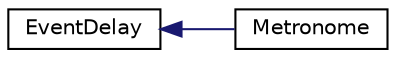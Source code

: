 digraph "Graphical Class Hierarchy"
{
  edge [fontname="Helvetica",fontsize="10",labelfontname="Helvetica",labelfontsize="10"];
  node [fontname="Helvetica",fontsize="10",shape=record];
  rankdir="LR";
  Node1 [label="EventDelay",height=0.2,width=0.4,color="black", fillcolor="white", style="filled",URL="$class_event_delay.html",tooltip="A non-blocking replacement for Arduino&#39;s delay() function (which is disabled by Mozzi). "];
  Node1 -> Node2 [dir="back",color="midnightblue",fontsize="10",style="solid",fontname="Helvetica"];
  Node2 [label="Metronome",height=0.2,width=0.4,color="black", fillcolor="white", style="filled",URL="$class_metronome.html",tooltip="A metronome class which is like an EventDelay which retriggers itself when the delay time is up..."];
}
